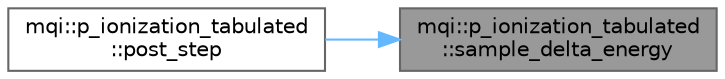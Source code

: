 digraph "mqi::p_ionization_tabulated::sample_delta_energy"
{
 // LATEX_PDF_SIZE
  bgcolor="transparent";
  edge [fontname=Helvetica,fontsize=10,labelfontname=Helvetica,labelfontsize=10];
  node [fontname=Helvetica,fontsize=10,shape=box,height=0.2,width=0.4];
  rankdir="RL";
  Node1 [id="Node000001",label="mqi::p_ionization_tabulated\l::sample_delta_energy",height=0.2,width=0.4,color="gray40", fillcolor="grey60", style="filled", fontcolor="black",tooltip="Samples the kinetic energy of a delta electron using inverse transform sampling."];
  Node1 -> Node2 [id="edge1_Node000001_Node000002",dir="back",color="steelblue1",style="solid",tooltip=" "];
  Node2 [id="Node000002",label="mqi::p_ionization_tabulated\l::post_step",height=0.2,width=0.4,color="grey40", fillcolor="white", style="filled",URL="$classmqi_1_1p__ionization__tabulated.html#a35a90c4d3b472738fb9160a99ad619f8",tooltip="Simulates discrete effects at the end of a step (delta electron production)."];
}
